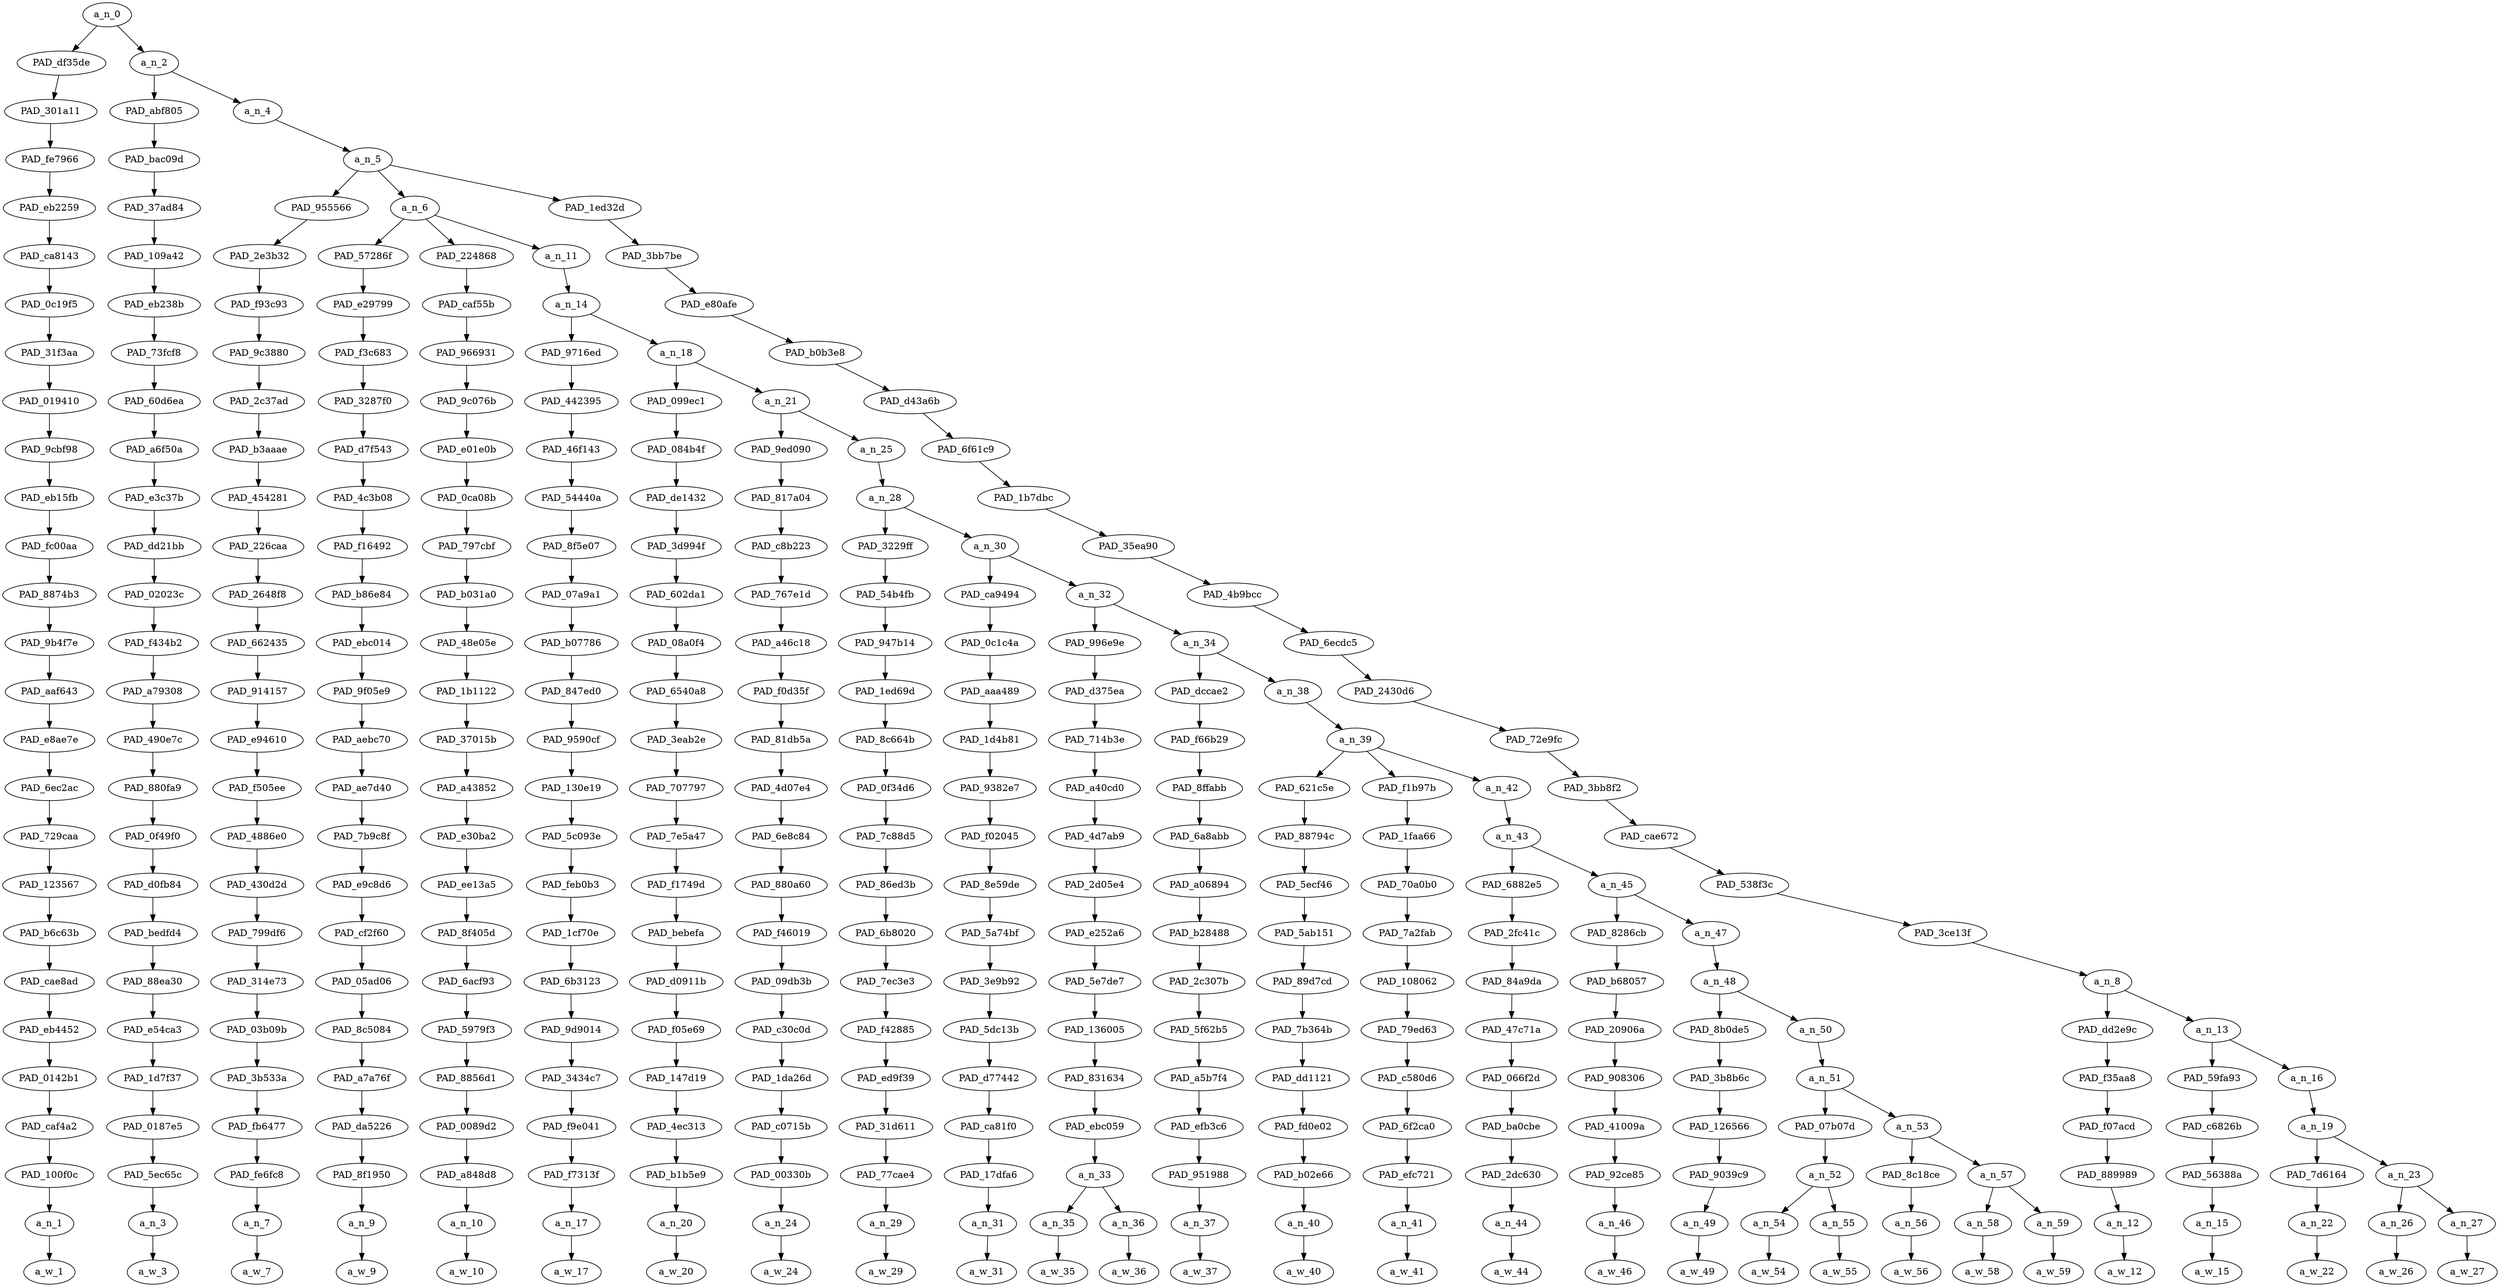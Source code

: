 strict digraph "" {
	a_n_0	[div_dir=-1,
		index=0,
		level=26,
		pos="4.356631808810763,26!",
		text_span="[0, 1, 2, 3, 4, 5, 6, 7, 8, 9, 10, 11, 12, 13, 14, 15, 16, 17, 18, 19, 20, 21, 22, 23, 24, 25, 26, 27]",
		value=1.00000000];
	PAD_df35de	[div_dir=-1,
		index=0,
		level=25,
		pos="0.0,25!",
		text_span="[0]",
		value=0.02818154];
	a_n_0 -> PAD_df35de;
	a_n_2	[div_dir=-1,
		index=1,
		level=25,
		pos="8.713263617621527,25!",
		text_span="[1, 2, 3, 4, 5, 6, 7, 8, 9, 10, 11, 12, 13, 14, 15, 16, 17, 18, 19, 20, 21, 22, 23, 24, 25, 26, 27]",
		value=0.97177335];
	a_n_0 -> a_n_2;
	PAD_301a11	[div_dir=-1,
		index=0,
		level=24,
		pos="0.0,24!",
		text_span="[0]",
		value=0.02818154];
	PAD_df35de -> PAD_301a11;
	PAD_fe7966	[div_dir=-1,
		index=0,
		level=23,
		pos="0.0,23!",
		text_span="[0]",
		value=0.02818154];
	PAD_301a11 -> PAD_fe7966;
	PAD_eb2259	[div_dir=-1,
		index=0,
		level=22,
		pos="0.0,22!",
		text_span="[0]",
		value=0.02818154];
	PAD_fe7966 -> PAD_eb2259;
	PAD_ca8143	[div_dir=-1,
		index=0,
		level=21,
		pos="0.0,21!",
		text_span="[0]",
		value=0.02818154];
	PAD_eb2259 -> PAD_ca8143;
	PAD_0c19f5	[div_dir=-1,
		index=0,
		level=20,
		pos="0.0,20!",
		text_span="[0]",
		value=0.02818154];
	PAD_ca8143 -> PAD_0c19f5;
	PAD_31f3aa	[div_dir=-1,
		index=0,
		level=19,
		pos="0.0,19!",
		text_span="[0]",
		value=0.02818154];
	PAD_0c19f5 -> PAD_31f3aa;
	PAD_019410	[div_dir=-1,
		index=0,
		level=18,
		pos="0.0,18!",
		text_span="[0]",
		value=0.02818154];
	PAD_31f3aa -> PAD_019410;
	PAD_9cbf98	[div_dir=-1,
		index=0,
		level=17,
		pos="0.0,17!",
		text_span="[0]",
		value=0.02818154];
	PAD_019410 -> PAD_9cbf98;
	PAD_eb15fb	[div_dir=-1,
		index=0,
		level=16,
		pos="0.0,16!",
		text_span="[0]",
		value=0.02818154];
	PAD_9cbf98 -> PAD_eb15fb;
	PAD_fc00aa	[div_dir=-1,
		index=0,
		level=15,
		pos="0.0,15!",
		text_span="[0]",
		value=0.02818154];
	PAD_eb15fb -> PAD_fc00aa;
	PAD_8874b3	[div_dir=-1,
		index=0,
		level=14,
		pos="0.0,14!",
		text_span="[0]",
		value=0.02818154];
	PAD_fc00aa -> PAD_8874b3;
	PAD_9b4f7e	[div_dir=-1,
		index=0,
		level=13,
		pos="0.0,13!",
		text_span="[0]",
		value=0.02818154];
	PAD_8874b3 -> PAD_9b4f7e;
	PAD_aaf643	[div_dir=-1,
		index=0,
		level=12,
		pos="0.0,12!",
		text_span="[0]",
		value=0.02818154];
	PAD_9b4f7e -> PAD_aaf643;
	PAD_e8ae7e	[div_dir=-1,
		index=0,
		level=11,
		pos="0.0,11!",
		text_span="[0]",
		value=0.02818154];
	PAD_aaf643 -> PAD_e8ae7e;
	PAD_6ec2ac	[div_dir=-1,
		index=0,
		level=10,
		pos="0.0,10!",
		text_span="[0]",
		value=0.02818154];
	PAD_e8ae7e -> PAD_6ec2ac;
	PAD_729caa	[div_dir=-1,
		index=0,
		level=9,
		pos="0.0,9!",
		text_span="[0]",
		value=0.02818154];
	PAD_6ec2ac -> PAD_729caa;
	PAD_123567	[div_dir=-1,
		index=0,
		level=8,
		pos="0.0,8!",
		text_span="[0]",
		value=0.02818154];
	PAD_729caa -> PAD_123567;
	PAD_b6c63b	[div_dir=-1,
		index=0,
		level=7,
		pos="0.0,7!",
		text_span="[0]",
		value=0.02818154];
	PAD_123567 -> PAD_b6c63b;
	PAD_cae8ad	[div_dir=-1,
		index=0,
		level=6,
		pos="0.0,6!",
		text_span="[0]",
		value=0.02818154];
	PAD_b6c63b -> PAD_cae8ad;
	PAD_eb4452	[div_dir=-1,
		index=0,
		level=5,
		pos="0.0,5!",
		text_span="[0]",
		value=0.02818154];
	PAD_cae8ad -> PAD_eb4452;
	PAD_0142b1	[div_dir=-1,
		index=0,
		level=4,
		pos="0.0,4!",
		text_span="[0]",
		value=0.02818154];
	PAD_eb4452 -> PAD_0142b1;
	PAD_caf4a2	[div_dir=-1,
		index=0,
		level=3,
		pos="0.0,3!",
		text_span="[0]",
		value=0.02818154];
	PAD_0142b1 -> PAD_caf4a2;
	PAD_100f0c	[div_dir=-1,
		index=0,
		level=2,
		pos="0.0,2!",
		text_span="[0]",
		value=0.02818154];
	PAD_caf4a2 -> PAD_100f0c;
	a_n_1	[div_dir=-1,
		index=0,
		level=1,
		pos="0.0,1!",
		text_span="[0]",
		value=0.02818154];
	PAD_100f0c -> a_n_1;
	a_w_1	[div_dir=0,
		index=0,
		level=0,
		pos="0,0!",
		text_span="[0]",
		value="<user>"];
	a_n_1 -> a_w_1;
	PAD_abf805	[div_dir=1,
		index=1,
		level=24,
		pos="1.0,24!",
		text_span="[1]",
		value=0.03852609];
	a_n_2 -> PAD_abf805;
	a_n_4	[div_dir=-1,
		index=2,
		level=24,
		pos="16.426527235243054,24!",
		text_span="[2, 3, 4, 5, 6, 7, 8, 9, 10, 11, 12, 13, 14, 15, 16, 17, 18, 19, 20, 21, 22, 23, 24, 25, 26, 27]",
		value=0.93320256];
	a_n_2 -> a_n_4;
	PAD_bac09d	[div_dir=1,
		index=1,
		level=23,
		pos="1.0,23!",
		text_span="[1]",
		value=0.03852609];
	PAD_abf805 -> PAD_bac09d;
	PAD_37ad84	[div_dir=1,
		index=1,
		level=22,
		pos="1.0,22!",
		text_span="[1]",
		value=0.03852609];
	PAD_bac09d -> PAD_37ad84;
	PAD_109a42	[div_dir=1,
		index=1,
		level=21,
		pos="1.0,21!",
		text_span="[1]",
		value=0.03852609];
	PAD_37ad84 -> PAD_109a42;
	PAD_eb238b	[div_dir=1,
		index=1,
		level=20,
		pos="1.0,20!",
		text_span="[1]",
		value=0.03852609];
	PAD_109a42 -> PAD_eb238b;
	PAD_73fcf8	[div_dir=1,
		index=1,
		level=19,
		pos="1.0,19!",
		text_span="[1]",
		value=0.03852609];
	PAD_eb238b -> PAD_73fcf8;
	PAD_60d6ea	[div_dir=1,
		index=1,
		level=18,
		pos="1.0,18!",
		text_span="[1]",
		value=0.03852609];
	PAD_73fcf8 -> PAD_60d6ea;
	PAD_a6f50a	[div_dir=1,
		index=1,
		level=17,
		pos="1.0,17!",
		text_span="[1]",
		value=0.03852609];
	PAD_60d6ea -> PAD_a6f50a;
	PAD_e3c37b	[div_dir=1,
		index=1,
		level=16,
		pos="1.0,16!",
		text_span="[1]",
		value=0.03852609];
	PAD_a6f50a -> PAD_e3c37b;
	PAD_dd21bb	[div_dir=1,
		index=1,
		level=15,
		pos="1.0,15!",
		text_span="[1]",
		value=0.03852609];
	PAD_e3c37b -> PAD_dd21bb;
	PAD_02023c	[div_dir=1,
		index=1,
		level=14,
		pos="1.0,14!",
		text_span="[1]",
		value=0.03852609];
	PAD_dd21bb -> PAD_02023c;
	PAD_f434b2	[div_dir=1,
		index=1,
		level=13,
		pos="1.0,13!",
		text_span="[1]",
		value=0.03852609];
	PAD_02023c -> PAD_f434b2;
	PAD_a79308	[div_dir=1,
		index=1,
		level=12,
		pos="1.0,12!",
		text_span="[1]",
		value=0.03852609];
	PAD_f434b2 -> PAD_a79308;
	PAD_490e7c	[div_dir=1,
		index=1,
		level=11,
		pos="1.0,11!",
		text_span="[1]",
		value=0.03852609];
	PAD_a79308 -> PAD_490e7c;
	PAD_880fa9	[div_dir=1,
		index=1,
		level=10,
		pos="1.0,10!",
		text_span="[1]",
		value=0.03852609];
	PAD_490e7c -> PAD_880fa9;
	PAD_0f49f0	[div_dir=1,
		index=1,
		level=9,
		pos="1.0,9!",
		text_span="[1]",
		value=0.03852609];
	PAD_880fa9 -> PAD_0f49f0;
	PAD_d0fb84	[div_dir=1,
		index=1,
		level=8,
		pos="1.0,8!",
		text_span="[1]",
		value=0.03852609];
	PAD_0f49f0 -> PAD_d0fb84;
	PAD_bedfd4	[div_dir=1,
		index=1,
		level=7,
		pos="1.0,7!",
		text_span="[1]",
		value=0.03852609];
	PAD_d0fb84 -> PAD_bedfd4;
	PAD_88ea30	[div_dir=1,
		index=1,
		level=6,
		pos="1.0,6!",
		text_span="[1]",
		value=0.03852609];
	PAD_bedfd4 -> PAD_88ea30;
	PAD_e54ca3	[div_dir=1,
		index=1,
		level=5,
		pos="1.0,5!",
		text_span="[1]",
		value=0.03852609];
	PAD_88ea30 -> PAD_e54ca3;
	PAD_1d7f37	[div_dir=1,
		index=1,
		level=4,
		pos="1.0,4!",
		text_span="[1]",
		value=0.03852609];
	PAD_e54ca3 -> PAD_1d7f37;
	PAD_0187e5	[div_dir=1,
		index=1,
		level=3,
		pos="1.0,3!",
		text_span="[1]",
		value=0.03852609];
	PAD_1d7f37 -> PAD_0187e5;
	PAD_5ec65c	[div_dir=1,
		index=1,
		level=2,
		pos="1.0,2!",
		text_span="[1]",
		value=0.03852609];
	PAD_0187e5 -> PAD_5ec65c;
	a_n_3	[div_dir=1,
		index=1,
		level=1,
		pos="1.0,1!",
		text_span="[1]",
		value=0.03852609];
	PAD_5ec65c -> a_n_3;
	a_w_3	[div_dir=0,
		index=1,
		level=0,
		pos="1,0!",
		text_span="[1]",
		value=announced];
	a_n_3 -> a_w_3;
	a_n_5	[div_dir=-1,
		index=2,
		level=23,
		pos="16.426527235243054,23!",
		text_span="[2, 3, 4, 5, 6, 7, 8, 9, 10, 11, 12, 13, 14, 15, 16, 17, 18, 19, 20, 21, 22, 23, 24, 25, 26, 27]",
		value=0.93314608];
	a_n_4 -> a_n_5;
	PAD_955566	[div_dir=-1,
		index=3,
		level=22,
		pos="22.0,22!",
		text_span="[22]",
		value=0.01470918];
	a_n_5 -> PAD_955566;
	a_n_6	[div_dir=-1,
		index=2,
		level=22,
		pos="3.3420817057291665,22!",
		text_span="[2, 3, 4, 5, 6, 7, 8, 9, 10, 11, 12, 13, 14, 15, 16, 17, 18, 19, 20, 21]",
		value=0.83430541];
	a_n_5 -> a_n_6;
	PAD_1ed32d	[div_dir=1,
		index=4,
		level=22,
		pos="23.9375,22!",
		text_span="[23, 24, 25, 26, 27]",
		value=0.08407500];
	a_n_5 -> PAD_1ed32d;
	PAD_2e3b32	[div_dir=-1,
		index=5,
		level=21,
		pos="22.0,21!",
		text_span="[22]",
		value=0.01470918];
	PAD_955566 -> PAD_2e3b32;
	PAD_f93c93	[div_dir=-1,
		index=5,
		level=20,
		pos="22.0,20!",
		text_span="[22]",
		value=0.01470918];
	PAD_2e3b32 -> PAD_f93c93;
	PAD_9c3880	[div_dir=-1,
		index=6,
		level=19,
		pos="22.0,19!",
		text_span="[22]",
		value=0.01470918];
	PAD_f93c93 -> PAD_9c3880;
	PAD_2c37ad	[div_dir=-1,
		index=7,
		level=18,
		pos="22.0,18!",
		text_span="[22]",
		value=0.01470918];
	PAD_9c3880 -> PAD_2c37ad;
	PAD_b3aaae	[div_dir=-1,
		index=8,
		level=17,
		pos="22.0,17!",
		text_span="[22]",
		value=0.01470918];
	PAD_2c37ad -> PAD_b3aaae;
	PAD_454281	[div_dir=-1,
		index=8,
		level=16,
		pos="22.0,16!",
		text_span="[22]",
		value=0.01470918];
	PAD_b3aaae -> PAD_454281;
	PAD_226caa	[div_dir=-1,
		index=9,
		level=15,
		pos="22.0,15!",
		text_span="[22]",
		value=0.01470918];
	PAD_454281 -> PAD_226caa;
	PAD_2648f8	[div_dir=-1,
		index=10,
		level=14,
		pos="22.0,14!",
		text_span="[22]",
		value=0.01470918];
	PAD_226caa -> PAD_2648f8;
	PAD_662435	[div_dir=-1,
		index=11,
		level=13,
		pos="22.0,13!",
		text_span="[22]",
		value=0.01470918];
	PAD_2648f8 -> PAD_662435;
	PAD_914157	[div_dir=-1,
		index=12,
		level=12,
		pos="22.0,12!",
		text_span="[22]",
		value=0.01470918];
	PAD_662435 -> PAD_914157;
	PAD_e94610	[div_dir=-1,
		index=12,
		level=11,
		pos="22.0,11!",
		text_span="[22]",
		value=0.01470918];
	PAD_914157 -> PAD_e94610;
	PAD_f505ee	[div_dir=-1,
		index=14,
		level=10,
		pos="22.0,10!",
		text_span="[22]",
		value=0.01470918];
	PAD_e94610 -> PAD_f505ee;
	PAD_4886e0	[div_dir=-1,
		index=14,
		level=9,
		pos="22.0,9!",
		text_span="[22]",
		value=0.01470918];
	PAD_f505ee -> PAD_4886e0;
	PAD_430d2d	[div_dir=-1,
		index=15,
		level=8,
		pos="22.0,8!",
		text_span="[22]",
		value=0.01470918];
	PAD_4886e0 -> PAD_430d2d;
	PAD_799df6	[div_dir=-1,
		index=16,
		level=7,
		pos="22.0,7!",
		text_span="[22]",
		value=0.01470918];
	PAD_430d2d -> PAD_799df6;
	PAD_314e73	[div_dir=-1,
		index=16,
		level=6,
		pos="22.0,6!",
		text_span="[22]",
		value=0.01470918];
	PAD_799df6 -> PAD_314e73;
	PAD_03b09b	[div_dir=-1,
		index=17,
		level=5,
		pos="22.0,5!",
		text_span="[22]",
		value=0.01470918];
	PAD_314e73 -> PAD_03b09b;
	PAD_3b533a	[div_dir=-1,
		index=17,
		level=4,
		pos="22.0,4!",
		text_span="[22]",
		value=0.01470918];
	PAD_03b09b -> PAD_3b533a;
	PAD_fb6477	[div_dir=-1,
		index=18,
		level=3,
		pos="22.0,3!",
		text_span="[22]",
		value=0.01470918];
	PAD_3b533a -> PAD_fb6477;
	PAD_fe6fc8	[div_dir=-1,
		index=19,
		level=2,
		pos="22.0,2!",
		text_span="[22]",
		value=0.01470918];
	PAD_fb6477 -> PAD_fe6fc8;
	a_n_7	[div_dir=-1,
		index=22,
		level=1,
		pos="22.0,1!",
		text_span="[22]",
		value=0.01470918];
	PAD_fe6fc8 -> a_n_7;
	a_w_7	[div_dir=0,
		index=22,
		level=0,
		pos="22,0!",
		text_span="[22]",
		value=i1];
	a_n_7 -> a_w_7;
	PAD_57286f	[div_dir=-1,
		index=2,
		level=21,
		pos="2.0,21!",
		text_span="[2]",
		value=0.05884804];
	a_n_6 -> PAD_57286f;
	PAD_224868	[div_dir=1,
		index=3,
		level=21,
		pos="3.0,21!",
		text_span="[3]",
		value=0.04237995];
	a_n_6 -> PAD_224868;
	a_n_11	[div_dir=-1,
		index=4,
		level=21,
		pos="5.0262451171875,21!",
		text_span="[4, 5, 6, 7, 8, 9, 10, 11, 12, 13, 14, 15, 16, 17, 18, 19, 20, 21]",
		value=0.73299664];
	a_n_6 -> a_n_11;
	PAD_e29799	[div_dir=-1,
		index=2,
		level=20,
		pos="2.0,20!",
		text_span="[2]",
		value=0.05884804];
	PAD_57286f -> PAD_e29799;
	PAD_f3c683	[div_dir=-1,
		index=2,
		level=19,
		pos="2.0,19!",
		text_span="[2]",
		value=0.05884804];
	PAD_e29799 -> PAD_f3c683;
	PAD_3287f0	[div_dir=-1,
		index=2,
		level=18,
		pos="2.0,18!",
		text_span="[2]",
		value=0.05884804];
	PAD_f3c683 -> PAD_3287f0;
	PAD_d7f543	[div_dir=-1,
		index=2,
		level=17,
		pos="2.0,17!",
		text_span="[2]",
		value=0.05884804];
	PAD_3287f0 -> PAD_d7f543;
	PAD_4c3b08	[div_dir=-1,
		index=2,
		level=16,
		pos="2.0,16!",
		text_span="[2]",
		value=0.05884804];
	PAD_d7f543 -> PAD_4c3b08;
	PAD_f16492	[div_dir=-1,
		index=2,
		level=15,
		pos="2.0,15!",
		text_span="[2]",
		value=0.05884804];
	PAD_4c3b08 -> PAD_f16492;
	PAD_b86e84	[div_dir=-1,
		index=2,
		level=14,
		pos="2.0,14!",
		text_span="[2]",
		value=0.05884804];
	PAD_f16492 -> PAD_b86e84;
	PAD_ebc014	[div_dir=-1,
		index=2,
		level=13,
		pos="2.0,13!",
		text_span="[2]",
		value=0.05884804];
	PAD_b86e84 -> PAD_ebc014;
	PAD_9f05e9	[div_dir=-1,
		index=2,
		level=12,
		pos="2.0,12!",
		text_span="[2]",
		value=0.05884804];
	PAD_ebc014 -> PAD_9f05e9;
	PAD_aebc70	[div_dir=-1,
		index=2,
		level=11,
		pos="2.0,11!",
		text_span="[2]",
		value=0.05884804];
	PAD_9f05e9 -> PAD_aebc70;
	PAD_ae7d40	[div_dir=-1,
		index=2,
		level=10,
		pos="2.0,10!",
		text_span="[2]",
		value=0.05884804];
	PAD_aebc70 -> PAD_ae7d40;
	PAD_7b9c8f	[div_dir=-1,
		index=2,
		level=9,
		pos="2.0,9!",
		text_span="[2]",
		value=0.05884804];
	PAD_ae7d40 -> PAD_7b9c8f;
	PAD_e9c8d6	[div_dir=-1,
		index=2,
		level=8,
		pos="2.0,8!",
		text_span="[2]",
		value=0.05884804];
	PAD_7b9c8f -> PAD_e9c8d6;
	PAD_cf2f60	[div_dir=-1,
		index=2,
		level=7,
		pos="2.0,7!",
		text_span="[2]",
		value=0.05884804];
	PAD_e9c8d6 -> PAD_cf2f60;
	PAD_05ad06	[div_dir=-1,
		index=2,
		level=6,
		pos="2.0,6!",
		text_span="[2]",
		value=0.05884804];
	PAD_cf2f60 -> PAD_05ad06;
	PAD_8c5084	[div_dir=-1,
		index=2,
		level=5,
		pos="2.0,5!",
		text_span="[2]",
		value=0.05884804];
	PAD_05ad06 -> PAD_8c5084;
	PAD_a7a76f	[div_dir=-1,
		index=2,
		level=4,
		pos="2.0,4!",
		text_span="[2]",
		value=0.05884804];
	PAD_8c5084 -> PAD_a7a76f;
	PAD_da5226	[div_dir=-1,
		index=2,
		level=3,
		pos="2.0,3!",
		text_span="[2]",
		value=0.05884804];
	PAD_a7a76f -> PAD_da5226;
	PAD_8f1950	[div_dir=-1,
		index=2,
		level=2,
		pos="2.0,2!",
		text_span="[2]",
		value=0.05884804];
	PAD_da5226 -> PAD_8f1950;
	a_n_9	[div_dir=-1,
		index=2,
		level=1,
		pos="2.0,1!",
		text_span="[2]",
		value=0.05884804];
	PAD_8f1950 -> a_n_9;
	a_w_9	[div_dir=0,
		index=2,
		level=0,
		pos="2,0!",
		text_span="[2]",
		value=clerks];
	a_n_9 -> a_w_9;
	PAD_caf55b	[div_dir=1,
		index=3,
		level=20,
		pos="3.0,20!",
		text_span="[3]",
		value=0.04237995];
	PAD_224868 -> PAD_caf55b;
	PAD_966931	[div_dir=1,
		index=3,
		level=19,
		pos="3.0,19!",
		text_span="[3]",
		value=0.04237995];
	PAD_caf55b -> PAD_966931;
	PAD_9c076b	[div_dir=1,
		index=3,
		level=18,
		pos="3.0,18!",
		text_span="[3]",
		value=0.04237995];
	PAD_966931 -> PAD_9c076b;
	PAD_e01e0b	[div_dir=1,
		index=3,
		level=17,
		pos="3.0,17!",
		text_span="[3]",
		value=0.04237995];
	PAD_9c076b -> PAD_e01e0b;
	PAD_0ca08b	[div_dir=1,
		index=3,
		level=16,
		pos="3.0,16!",
		text_span="[3]",
		value=0.04237995];
	PAD_e01e0b -> PAD_0ca08b;
	PAD_797cbf	[div_dir=1,
		index=3,
		level=15,
		pos="3.0,15!",
		text_span="[3]",
		value=0.04237995];
	PAD_0ca08b -> PAD_797cbf;
	PAD_b031a0	[div_dir=1,
		index=3,
		level=14,
		pos="3.0,14!",
		text_span="[3]",
		value=0.04237995];
	PAD_797cbf -> PAD_b031a0;
	PAD_48e05e	[div_dir=1,
		index=3,
		level=13,
		pos="3.0,13!",
		text_span="[3]",
		value=0.04237995];
	PAD_b031a0 -> PAD_48e05e;
	PAD_1b1122	[div_dir=1,
		index=3,
		level=12,
		pos="3.0,12!",
		text_span="[3]",
		value=0.04237995];
	PAD_48e05e -> PAD_1b1122;
	PAD_37015b	[div_dir=1,
		index=3,
		level=11,
		pos="3.0,11!",
		text_span="[3]",
		value=0.04237995];
	PAD_1b1122 -> PAD_37015b;
	PAD_a43852	[div_dir=1,
		index=3,
		level=10,
		pos="3.0,10!",
		text_span="[3]",
		value=0.04237995];
	PAD_37015b -> PAD_a43852;
	PAD_e30ba2	[div_dir=1,
		index=3,
		level=9,
		pos="3.0,9!",
		text_span="[3]",
		value=0.04237995];
	PAD_a43852 -> PAD_e30ba2;
	PAD_ee13a5	[div_dir=1,
		index=3,
		level=8,
		pos="3.0,8!",
		text_span="[3]",
		value=0.04237995];
	PAD_e30ba2 -> PAD_ee13a5;
	PAD_8f405d	[div_dir=1,
		index=3,
		level=7,
		pos="3.0,7!",
		text_span="[3]",
		value=0.04237995];
	PAD_ee13a5 -> PAD_8f405d;
	PAD_6acf93	[div_dir=1,
		index=3,
		level=6,
		pos="3.0,6!",
		text_span="[3]",
		value=0.04237995];
	PAD_8f405d -> PAD_6acf93;
	PAD_5979f3	[div_dir=1,
		index=3,
		level=5,
		pos="3.0,5!",
		text_span="[3]",
		value=0.04237995];
	PAD_6acf93 -> PAD_5979f3;
	PAD_8856d1	[div_dir=1,
		index=3,
		level=4,
		pos="3.0,4!",
		text_span="[3]",
		value=0.04237995];
	PAD_5979f3 -> PAD_8856d1;
	PAD_0089d2	[div_dir=1,
		index=3,
		level=3,
		pos="3.0,3!",
		text_span="[3]",
		value=0.04237995];
	PAD_8856d1 -> PAD_0089d2;
	PAD_a848d8	[div_dir=1,
		index=3,
		level=2,
		pos="3.0,2!",
		text_span="[3]",
		value=0.04237995];
	PAD_0089d2 -> PAD_a848d8;
	a_n_10	[div_dir=1,
		index=3,
		level=1,
		pos="3.0,1!",
		text_span="[3]",
		value=0.04237995];
	PAD_a848d8 -> a_n_10;
	a_w_10	[div_dir=0,
		index=3,
		level=0,
		pos="3,0!",
		text_span="[3]",
		value="<number>"];
	a_n_10 -> a_w_10;
	a_n_14	[div_dir=-1,
		index=4,
		level=20,
		pos="5.0262451171875,20!",
		text_span="[4, 5, 6, 7, 8, 9, 10, 11, 12, 13, 14, 15, 16, 17, 18, 19, 20, 21]",
		value=0.73294987];
	a_n_11 -> a_n_14;
	PAD_9716ed	[div_dir=-1,
		index=4,
		level=19,
		pos="4.0,19!",
		text_span="[4]",
		value=0.01431592];
	a_n_14 -> PAD_9716ed;
	a_n_18	[div_dir=-1,
		index=5,
		level=19,
		pos="6.052490234375,19!",
		text_span="[5, 6, 7, 8, 9, 10, 11, 12, 13, 14, 15, 16, 17, 18, 19, 20, 21]",
		value=0.71858719];
	a_n_14 -> a_n_18;
	PAD_442395	[div_dir=-1,
		index=4,
		level=18,
		pos="4.0,18!",
		text_span="[4]",
		value=0.01431592];
	PAD_9716ed -> PAD_442395;
	PAD_46f143	[div_dir=-1,
		index=4,
		level=17,
		pos="4.0,17!",
		text_span="[4]",
		value=0.01431592];
	PAD_442395 -> PAD_46f143;
	PAD_54440a	[div_dir=-1,
		index=4,
		level=16,
		pos="4.0,16!",
		text_span="[4]",
		value=0.01431592];
	PAD_46f143 -> PAD_54440a;
	PAD_8f5e07	[div_dir=-1,
		index=4,
		level=15,
		pos="4.0,15!",
		text_span="[4]",
		value=0.01431592];
	PAD_54440a -> PAD_8f5e07;
	PAD_07a9a1	[div_dir=-1,
		index=4,
		level=14,
		pos="4.0,14!",
		text_span="[4]",
		value=0.01431592];
	PAD_8f5e07 -> PAD_07a9a1;
	PAD_b07786	[div_dir=-1,
		index=4,
		level=13,
		pos="4.0,13!",
		text_span="[4]",
		value=0.01431592];
	PAD_07a9a1 -> PAD_b07786;
	PAD_847ed0	[div_dir=-1,
		index=4,
		level=12,
		pos="4.0,12!",
		text_span="[4]",
		value=0.01431592];
	PAD_b07786 -> PAD_847ed0;
	PAD_9590cf	[div_dir=-1,
		index=4,
		level=11,
		pos="4.0,11!",
		text_span="[4]",
		value=0.01431592];
	PAD_847ed0 -> PAD_9590cf;
	PAD_130e19	[div_dir=-1,
		index=4,
		level=10,
		pos="4.0,10!",
		text_span="[4]",
		value=0.01431592];
	PAD_9590cf -> PAD_130e19;
	PAD_5c093e	[div_dir=-1,
		index=4,
		level=9,
		pos="4.0,9!",
		text_span="[4]",
		value=0.01431592];
	PAD_130e19 -> PAD_5c093e;
	PAD_feb0b3	[div_dir=-1,
		index=4,
		level=8,
		pos="4.0,8!",
		text_span="[4]",
		value=0.01431592];
	PAD_5c093e -> PAD_feb0b3;
	PAD_1cf70e	[div_dir=-1,
		index=4,
		level=7,
		pos="4.0,7!",
		text_span="[4]",
		value=0.01431592];
	PAD_feb0b3 -> PAD_1cf70e;
	PAD_6b3123	[div_dir=-1,
		index=4,
		level=6,
		pos="4.0,6!",
		text_span="[4]",
		value=0.01431592];
	PAD_1cf70e -> PAD_6b3123;
	PAD_9d9014	[div_dir=-1,
		index=4,
		level=5,
		pos="4.0,5!",
		text_span="[4]",
		value=0.01431592];
	PAD_6b3123 -> PAD_9d9014;
	PAD_3434c7	[div_dir=-1,
		index=4,
		level=4,
		pos="4.0,4!",
		text_span="[4]",
		value=0.01431592];
	PAD_9d9014 -> PAD_3434c7;
	PAD_f9e041	[div_dir=-1,
		index=4,
		level=3,
		pos="4.0,3!",
		text_span="[4]",
		value=0.01431592];
	PAD_3434c7 -> PAD_f9e041;
	PAD_f7313f	[div_dir=-1,
		index=4,
		level=2,
		pos="4.0,2!",
		text_span="[4]",
		value=0.01431592];
	PAD_f9e041 -> PAD_f7313f;
	a_n_17	[div_dir=-1,
		index=4,
		level=1,
		pos="4.0,1!",
		text_span="[4]",
		value=0.01431592];
	PAD_f7313f -> a_n_17;
	a_w_17	[div_dir=0,
		index=4,
		level=0,
		pos="4,0!",
		text_span="[4]",
		value=i];
	a_n_17 -> a_w_17;
	PAD_099ec1	[div_dir=-1,
		index=5,
		level=18,
		pos="5.0,18!",
		text_span="[5]",
		value=0.01470703];
	a_n_18 -> PAD_099ec1;
	a_n_21	[div_dir=-1,
		index=6,
		level=18,
		pos="7.10498046875,18!",
		text_span="[6, 7, 8, 9, 10, 11, 12, 13, 14, 15, 16, 17, 18, 19, 20, 21]",
		value=0.70384962];
	a_n_18 -> a_n_21;
	PAD_084b4f	[div_dir=-1,
		index=5,
		level=17,
		pos="5.0,17!",
		text_span="[5]",
		value=0.01470703];
	PAD_099ec1 -> PAD_084b4f;
	PAD_de1432	[div_dir=-1,
		index=5,
		level=16,
		pos="5.0,16!",
		text_span="[5]",
		value=0.01470703];
	PAD_084b4f -> PAD_de1432;
	PAD_3d994f	[div_dir=-1,
		index=5,
		level=15,
		pos="5.0,15!",
		text_span="[5]",
		value=0.01470703];
	PAD_de1432 -> PAD_3d994f;
	PAD_602da1	[div_dir=-1,
		index=5,
		level=14,
		pos="5.0,14!",
		text_span="[5]",
		value=0.01470703];
	PAD_3d994f -> PAD_602da1;
	PAD_08a0f4	[div_dir=-1,
		index=5,
		level=13,
		pos="5.0,13!",
		text_span="[5]",
		value=0.01470703];
	PAD_602da1 -> PAD_08a0f4;
	PAD_6540a8	[div_dir=-1,
		index=5,
		level=12,
		pos="5.0,12!",
		text_span="[5]",
		value=0.01470703];
	PAD_08a0f4 -> PAD_6540a8;
	PAD_3eab2e	[div_dir=-1,
		index=5,
		level=11,
		pos="5.0,11!",
		text_span="[5]",
		value=0.01470703];
	PAD_6540a8 -> PAD_3eab2e;
	PAD_707797	[div_dir=-1,
		index=5,
		level=10,
		pos="5.0,10!",
		text_span="[5]",
		value=0.01470703];
	PAD_3eab2e -> PAD_707797;
	PAD_7e5a47	[div_dir=-1,
		index=5,
		level=9,
		pos="5.0,9!",
		text_span="[5]",
		value=0.01470703];
	PAD_707797 -> PAD_7e5a47;
	PAD_f1749d	[div_dir=-1,
		index=5,
		level=8,
		pos="5.0,8!",
		text_span="[5]",
		value=0.01470703];
	PAD_7e5a47 -> PAD_f1749d;
	PAD_bebefa	[div_dir=-1,
		index=5,
		level=7,
		pos="5.0,7!",
		text_span="[5]",
		value=0.01470703];
	PAD_f1749d -> PAD_bebefa;
	PAD_d0911b	[div_dir=-1,
		index=5,
		level=6,
		pos="5.0,6!",
		text_span="[5]",
		value=0.01470703];
	PAD_bebefa -> PAD_d0911b;
	PAD_f05e69	[div_dir=-1,
		index=5,
		level=5,
		pos="5.0,5!",
		text_span="[5]",
		value=0.01470703];
	PAD_d0911b -> PAD_f05e69;
	PAD_147d19	[div_dir=-1,
		index=5,
		level=4,
		pos="5.0,4!",
		text_span="[5]",
		value=0.01470703];
	PAD_f05e69 -> PAD_147d19;
	PAD_4ec313	[div_dir=-1,
		index=5,
		level=3,
		pos="5.0,3!",
		text_span="[5]",
		value=0.01470703];
	PAD_147d19 -> PAD_4ec313;
	PAD_b1b5e9	[div_dir=-1,
		index=5,
		level=2,
		pos="5.0,2!",
		text_span="[5]",
		value=0.01470703];
	PAD_4ec313 -> PAD_b1b5e9;
	a_n_20	[div_dir=-1,
		index=5,
		level=1,
		pos="5.0,1!",
		text_span="[5]",
		value=0.01470703];
	PAD_b1b5e9 -> a_n_20;
	a_w_20	[div_dir=0,
		index=5,
		level=0,
		pos="5,0!",
		text_span="[5]",
		value=am];
	a_n_20 -> a_w_20;
	PAD_9ed090	[div_dir=1,
		index=6,
		level=17,
		pos="6.0,17!",
		text_span="[6]",
		value=0.02326934];
	a_n_21 -> PAD_9ed090;
	a_n_25	[div_dir=-1,
		index=7,
		level=17,
		pos="8.2099609375,17!",
		text_span="[7, 8, 9, 10, 11, 12, 13, 14, 15, 16, 17, 18, 19, 20, 21]",
		value=0.68055056];
	a_n_21 -> a_n_25;
	PAD_817a04	[div_dir=1,
		index=6,
		level=16,
		pos="6.0,16!",
		text_span="[6]",
		value=0.02326934];
	PAD_9ed090 -> PAD_817a04;
	PAD_c8b223	[div_dir=1,
		index=6,
		level=15,
		pos="6.0,15!",
		text_span="[6]",
		value=0.02326934];
	PAD_817a04 -> PAD_c8b223;
	PAD_767e1d	[div_dir=1,
		index=6,
		level=14,
		pos="6.0,14!",
		text_span="[6]",
		value=0.02326934];
	PAD_c8b223 -> PAD_767e1d;
	PAD_a46c18	[div_dir=1,
		index=6,
		level=13,
		pos="6.0,13!",
		text_span="[6]",
		value=0.02326934];
	PAD_767e1d -> PAD_a46c18;
	PAD_f0d35f	[div_dir=1,
		index=6,
		level=12,
		pos="6.0,12!",
		text_span="[6]",
		value=0.02326934];
	PAD_a46c18 -> PAD_f0d35f;
	PAD_81db5a	[div_dir=1,
		index=6,
		level=11,
		pos="6.0,11!",
		text_span="[6]",
		value=0.02326934];
	PAD_f0d35f -> PAD_81db5a;
	PAD_4d07e4	[div_dir=1,
		index=6,
		level=10,
		pos="6.0,10!",
		text_span="[6]",
		value=0.02326934];
	PAD_81db5a -> PAD_4d07e4;
	PAD_6e8c84	[div_dir=1,
		index=6,
		level=9,
		pos="6.0,9!",
		text_span="[6]",
		value=0.02326934];
	PAD_4d07e4 -> PAD_6e8c84;
	PAD_880a60	[div_dir=1,
		index=6,
		level=8,
		pos="6.0,8!",
		text_span="[6]",
		value=0.02326934];
	PAD_6e8c84 -> PAD_880a60;
	PAD_f46019	[div_dir=1,
		index=6,
		level=7,
		pos="6.0,7!",
		text_span="[6]",
		value=0.02326934];
	PAD_880a60 -> PAD_f46019;
	PAD_09db3b	[div_dir=1,
		index=6,
		level=6,
		pos="6.0,6!",
		text_span="[6]",
		value=0.02326934];
	PAD_f46019 -> PAD_09db3b;
	PAD_c30c0d	[div_dir=1,
		index=6,
		level=5,
		pos="6.0,5!",
		text_span="[6]",
		value=0.02326934];
	PAD_09db3b -> PAD_c30c0d;
	PAD_1da26d	[div_dir=1,
		index=6,
		level=4,
		pos="6.0,4!",
		text_span="[6]",
		value=0.02326934];
	PAD_c30c0d -> PAD_1da26d;
	PAD_c0715b	[div_dir=1,
		index=6,
		level=3,
		pos="6.0,3!",
		text_span="[6]",
		value=0.02326934];
	PAD_1da26d -> PAD_c0715b;
	PAD_00330b	[div_dir=1,
		index=6,
		level=2,
		pos="6.0,2!",
		text_span="[6]",
		value=0.02326934];
	PAD_c0715b -> PAD_00330b;
	a_n_24	[div_dir=1,
		index=6,
		level=1,
		pos="6.0,1!",
		text_span="[6]",
		value=0.02326934];
	PAD_00330b -> a_n_24;
	a_w_24	[div_dir=0,
		index=6,
		level=0,
		pos="6,0!",
		text_span="[6]",
		value=excited];
	a_n_24 -> a_w_24;
	a_n_28	[div_dir=-1,
		index=7,
		level=16,
		pos="8.2099609375,16!",
		text_span="[7, 8, 9, 10, 11, 12, 13, 14, 15, 16, 17, 18, 19, 20, 21]",
		value=0.68049157];
	a_n_25 -> a_n_28;
	PAD_3229ff	[div_dir=-1,
		index=7,
		level=15,
		pos="7.0,15!",
		text_span="[7]",
		value=0.01477281];
	a_n_28 -> PAD_3229ff;
	a_n_30	[div_dir=-1,
		index=8,
		level=15,
		pos="9.419921875,15!",
		text_span="[8, 9, 10, 11, 12, 13, 14, 15, 16, 17, 18, 19, 20, 21]",
		value=0.66565978];
	a_n_28 -> a_n_30;
	PAD_54b4fb	[div_dir=-1,
		index=7,
		level=14,
		pos="7.0,14!",
		text_span="[7]",
		value=0.01477281];
	PAD_3229ff -> PAD_54b4fb;
	PAD_947b14	[div_dir=-1,
		index=7,
		level=13,
		pos="7.0,13!",
		text_span="[7]",
		value=0.01477281];
	PAD_54b4fb -> PAD_947b14;
	PAD_1ed69d	[div_dir=-1,
		index=7,
		level=12,
		pos="7.0,12!",
		text_span="[7]",
		value=0.01477281];
	PAD_947b14 -> PAD_1ed69d;
	PAD_8c664b	[div_dir=-1,
		index=7,
		level=11,
		pos="7.0,11!",
		text_span="[7]",
		value=0.01477281];
	PAD_1ed69d -> PAD_8c664b;
	PAD_0f34d6	[div_dir=-1,
		index=7,
		level=10,
		pos="7.0,10!",
		text_span="[7]",
		value=0.01477281];
	PAD_8c664b -> PAD_0f34d6;
	PAD_7c88d5	[div_dir=-1,
		index=7,
		level=9,
		pos="7.0,9!",
		text_span="[7]",
		value=0.01477281];
	PAD_0f34d6 -> PAD_7c88d5;
	PAD_86ed3b	[div_dir=-1,
		index=7,
		level=8,
		pos="7.0,8!",
		text_span="[7]",
		value=0.01477281];
	PAD_7c88d5 -> PAD_86ed3b;
	PAD_6b8020	[div_dir=-1,
		index=7,
		level=7,
		pos="7.0,7!",
		text_span="[7]",
		value=0.01477281];
	PAD_86ed3b -> PAD_6b8020;
	PAD_7ec3e3	[div_dir=-1,
		index=7,
		level=6,
		pos="7.0,6!",
		text_span="[7]",
		value=0.01477281];
	PAD_6b8020 -> PAD_7ec3e3;
	PAD_f42885	[div_dir=-1,
		index=7,
		level=5,
		pos="7.0,5!",
		text_span="[7]",
		value=0.01477281];
	PAD_7ec3e3 -> PAD_f42885;
	PAD_ed9f39	[div_dir=-1,
		index=7,
		level=4,
		pos="7.0,4!",
		text_span="[7]",
		value=0.01477281];
	PAD_f42885 -> PAD_ed9f39;
	PAD_31d611	[div_dir=-1,
		index=7,
		level=3,
		pos="7.0,3!",
		text_span="[7]",
		value=0.01477281];
	PAD_ed9f39 -> PAD_31d611;
	PAD_77cae4	[div_dir=-1,
		index=7,
		level=2,
		pos="7.0,2!",
		text_span="[7]",
		value=0.01477281];
	PAD_31d611 -> PAD_77cae4;
	a_n_29	[div_dir=-1,
		index=7,
		level=1,
		pos="7.0,1!",
		text_span="[7]",
		value=0.01477281];
	PAD_77cae4 -> a_n_29;
	a_w_29	[div_dir=0,
		index=7,
		level=0,
		pos="7,0!",
		text_span="[7]",
		value=you];
	a_n_29 -> a_w_29;
	PAD_ca9494	[div_dir=1,
		index=8,
		level=14,
		pos="8.0,14!",
		text_span="[8]",
		value=0.01664728];
	a_n_30 -> PAD_ca9494;
	a_n_32	[div_dir=-1,
		index=9,
		level=14,
		pos="10.83984375,14!",
		text_span="[9, 10, 11, 12, 13, 14, 15, 16, 17, 18, 19, 20, 21]",
		value=0.64895480];
	a_n_30 -> a_n_32;
	PAD_0c1c4a	[div_dir=1,
		index=8,
		level=13,
		pos="8.0,13!",
		text_span="[8]",
		value=0.01664728];
	PAD_ca9494 -> PAD_0c1c4a;
	PAD_aaa489	[div_dir=1,
		index=8,
		level=12,
		pos="8.0,12!",
		text_span="[8]",
		value=0.01664728];
	PAD_0c1c4a -> PAD_aaa489;
	PAD_1d4b81	[div_dir=1,
		index=8,
		level=11,
		pos="8.0,11!",
		text_span="[8]",
		value=0.01664728];
	PAD_aaa489 -> PAD_1d4b81;
	PAD_9382e7	[div_dir=1,
		index=8,
		level=10,
		pos="8.0,10!",
		text_span="[8]",
		value=0.01664728];
	PAD_1d4b81 -> PAD_9382e7;
	PAD_f02045	[div_dir=1,
		index=8,
		level=9,
		pos="8.0,9!",
		text_span="[8]",
		value=0.01664728];
	PAD_9382e7 -> PAD_f02045;
	PAD_8e59de	[div_dir=1,
		index=8,
		level=8,
		pos="8.0,8!",
		text_span="[8]",
		value=0.01664728];
	PAD_f02045 -> PAD_8e59de;
	PAD_5a74bf	[div_dir=1,
		index=8,
		level=7,
		pos="8.0,7!",
		text_span="[8]",
		value=0.01664728];
	PAD_8e59de -> PAD_5a74bf;
	PAD_3e9b92	[div_dir=1,
		index=8,
		level=6,
		pos="8.0,6!",
		text_span="[8]",
		value=0.01664728];
	PAD_5a74bf -> PAD_3e9b92;
	PAD_5dc13b	[div_dir=1,
		index=8,
		level=5,
		pos="8.0,5!",
		text_span="[8]",
		value=0.01664728];
	PAD_3e9b92 -> PAD_5dc13b;
	PAD_d77442	[div_dir=1,
		index=8,
		level=4,
		pos="8.0,4!",
		text_span="[8]",
		value=0.01664728];
	PAD_5dc13b -> PAD_d77442;
	PAD_ca81f0	[div_dir=1,
		index=8,
		level=3,
		pos="8.0,3!",
		text_span="[8]",
		value=0.01664728];
	PAD_d77442 -> PAD_ca81f0;
	PAD_17dfa6	[div_dir=1,
		index=8,
		level=2,
		pos="8.0,2!",
		text_span="[8]",
		value=0.01664728];
	PAD_ca81f0 -> PAD_17dfa6;
	a_n_31	[div_dir=1,
		index=8,
		level=1,
		pos="8.0,1!",
		text_span="[8]",
		value=0.01664728];
	PAD_17dfa6 -> a_n_31;
	a_w_31	[div_dir=0,
		index=8,
		level=0,
		pos="8,0!",
		text_span="[8]",
		value=need];
	a_n_31 -> a_w_31;
	PAD_996e9e	[div_dir=1,
		index=9,
		level=13,
		pos="9.5,13!",
		text_span="[9, 10]",
		value=0.04213359];
	a_n_32 -> PAD_996e9e;
	a_n_34	[div_dir=-1,
		index=10,
		level=13,
		pos="12.1796875,13!",
		text_span="[11, 12, 13, 14, 15, 16, 17, 18, 19, 20, 21]",
		value=0.60675562];
	a_n_32 -> a_n_34;
	PAD_d375ea	[div_dir=1,
		index=9,
		level=12,
		pos="9.5,12!",
		text_span="[9, 10]",
		value=0.04213359];
	PAD_996e9e -> PAD_d375ea;
	PAD_714b3e	[div_dir=1,
		index=9,
		level=11,
		pos="9.5,11!",
		text_span="[9, 10]",
		value=0.04213359];
	PAD_d375ea -> PAD_714b3e;
	PAD_a40cd0	[div_dir=1,
		index=9,
		level=10,
		pos="9.5,10!",
		text_span="[9, 10]",
		value=0.04213359];
	PAD_714b3e -> PAD_a40cd0;
	PAD_4d7ab9	[div_dir=1,
		index=9,
		level=9,
		pos="9.5,9!",
		text_span="[9, 10]",
		value=0.04213359];
	PAD_a40cd0 -> PAD_4d7ab9;
	PAD_2d05e4	[div_dir=1,
		index=9,
		level=8,
		pos="9.5,8!",
		text_span="[9, 10]",
		value=0.04213359];
	PAD_4d7ab9 -> PAD_2d05e4;
	PAD_e252a6	[div_dir=1,
		index=9,
		level=7,
		pos="9.5,7!",
		text_span="[9, 10]",
		value=0.04213359];
	PAD_2d05e4 -> PAD_e252a6;
	PAD_5e7de7	[div_dir=1,
		index=9,
		level=6,
		pos="9.5,6!",
		text_span="[9, 10]",
		value=0.04213359];
	PAD_e252a6 -> PAD_5e7de7;
	PAD_136005	[div_dir=1,
		index=9,
		level=5,
		pos="9.5,5!",
		text_span="[9, 10]",
		value=0.04213359];
	PAD_5e7de7 -> PAD_136005;
	PAD_831634	[div_dir=1,
		index=9,
		level=4,
		pos="9.5,4!",
		text_span="[9, 10]",
		value=0.04213359];
	PAD_136005 -> PAD_831634;
	PAD_ebc059	[div_dir=1,
		index=9,
		level=3,
		pos="9.5,3!",
		text_span="[9, 10]",
		value=0.04213359];
	PAD_831634 -> PAD_ebc059;
	a_n_33	[div_dir=1,
		index=9,
		level=2,
		pos="9.5,2!",
		text_span="[9, 10]",
		value=0.04213359];
	PAD_ebc059 -> a_n_33;
	a_n_35	[div_dir=-1,
		index=9,
		level=1,
		pos="9.0,1!",
		text_span="[9]",
		value=0.01487981];
	a_n_33 -> a_n_35;
	a_n_36	[div_dir=1,
		index=10,
		level=1,
		pos="10.0,1!",
		text_span="[10]",
		value=0.02721115];
	a_n_33 -> a_n_36;
	a_w_35	[div_dir=0,
		index=9,
		level=0,
		pos="9,0!",
		text_span="[9]",
		value=an];
	a_n_35 -> a_w_35;
	a_w_36	[div_dir=0,
		index=10,
		level=0,
		pos="10,0!",
		text_span="[10]",
		value=extra];
	a_n_36 -> a_w_36;
	PAD_dccae2	[div_dir=1,
		index=10,
		level=12,
		pos="11.0,12!",
		text_span="[11]",
		value=0.02150261];
	a_n_34 -> PAD_dccae2;
	a_n_38	[div_dir=-1,
		index=11,
		level=12,
		pos="13.359375,12!",
		text_span="[12, 13, 14, 15, 16, 17, 18, 19, 20, 21]",
		value=0.58516235];
	a_n_34 -> a_n_38;
	PAD_f66b29	[div_dir=1,
		index=10,
		level=11,
		pos="11.0,11!",
		text_span="[11]",
		value=0.02150261];
	PAD_dccae2 -> PAD_f66b29;
	PAD_8ffabb	[div_dir=1,
		index=10,
		level=10,
		pos="11.0,10!",
		text_span="[11]",
		value=0.02150261];
	PAD_f66b29 -> PAD_8ffabb;
	PAD_6a8abb	[div_dir=1,
		index=10,
		level=9,
		pos="11.0,9!",
		text_span="[11]",
		value=0.02150261];
	PAD_8ffabb -> PAD_6a8abb;
	PAD_a06894	[div_dir=1,
		index=10,
		level=8,
		pos="11.0,8!",
		text_span="[11]",
		value=0.02150261];
	PAD_6a8abb -> PAD_a06894;
	PAD_b28488	[div_dir=1,
		index=10,
		level=7,
		pos="11.0,7!",
		text_span="[11]",
		value=0.02150261];
	PAD_a06894 -> PAD_b28488;
	PAD_2c307b	[div_dir=1,
		index=10,
		level=6,
		pos="11.0,6!",
		text_span="[11]",
		value=0.02150261];
	PAD_b28488 -> PAD_2c307b;
	PAD_5f62b5	[div_dir=1,
		index=10,
		level=5,
		pos="11.0,5!",
		text_span="[11]",
		value=0.02150261];
	PAD_2c307b -> PAD_5f62b5;
	PAD_a5b7f4	[div_dir=1,
		index=10,
		level=4,
		pos="11.0,4!",
		text_span="[11]",
		value=0.02150261];
	PAD_5f62b5 -> PAD_a5b7f4;
	PAD_efb3c6	[div_dir=1,
		index=10,
		level=3,
		pos="11.0,3!",
		text_span="[11]",
		value=0.02150261];
	PAD_a5b7f4 -> PAD_efb3c6;
	PAD_951988	[div_dir=1,
		index=10,
		level=2,
		pos="11.0,2!",
		text_span="[11]",
		value=0.02150261];
	PAD_efb3c6 -> PAD_951988;
	a_n_37	[div_dir=1,
		index=11,
		level=1,
		pos="11.0,1!",
		text_span="[11]",
		value=0.02150261];
	PAD_951988 -> a_n_37;
	a_w_37	[div_dir=0,
		index=11,
		level=0,
		pos="11,0!",
		text_span="[11]",
		value=on];
	a_n_37 -> a_w_37;
	a_n_39	[div_dir=-1,
		index=11,
		level=11,
		pos="13.359375,11!",
		text_span="[12, 13, 14, 15, 16, 17, 18, 19, 20, 21]",
		value=0.58503366];
	a_n_38 -> a_n_39;
	PAD_621c5e	[div_dir=1,
		index=11,
		level=10,
		pos="12.0,10!",
		text_span="[12]",
		value=0.03069900];
	a_n_39 -> PAD_621c5e;
	PAD_f1b97b	[div_dir=1,
		index=12,
		level=10,
		pos="13.0,10!",
		text_span="[13]",
		value=0.02550587];
	a_n_39 -> PAD_f1b97b;
	a_n_42	[div_dir=-1,
		index=13,
		level=10,
		pos="15.078125,10!",
		text_span="[14, 15, 16, 17, 18, 19, 20, 21]",
		value=0.52870009];
	a_n_39 -> a_n_42;
	PAD_88794c	[div_dir=1,
		index=11,
		level=9,
		pos="12.0,9!",
		text_span="[12]",
		value=0.03069900];
	PAD_621c5e -> PAD_88794c;
	PAD_5ecf46	[div_dir=1,
		index=11,
		level=8,
		pos="12.0,8!",
		text_span="[12]",
		value=0.03069900];
	PAD_88794c -> PAD_5ecf46;
	PAD_5ab151	[div_dir=1,
		index=11,
		level=7,
		pos="12.0,7!",
		text_span="[12]",
		value=0.03069900];
	PAD_5ecf46 -> PAD_5ab151;
	PAD_89d7cd	[div_dir=1,
		index=11,
		level=6,
		pos="12.0,6!",
		text_span="[12]",
		value=0.03069900];
	PAD_5ab151 -> PAD_89d7cd;
	PAD_7b364b	[div_dir=1,
		index=11,
		level=5,
		pos="12.0,5!",
		text_span="[12]",
		value=0.03069900];
	PAD_89d7cd -> PAD_7b364b;
	PAD_dd1121	[div_dir=1,
		index=11,
		level=4,
		pos="12.0,4!",
		text_span="[12]",
		value=0.03069900];
	PAD_7b364b -> PAD_dd1121;
	PAD_fd0e02	[div_dir=1,
		index=11,
		level=3,
		pos="12.0,3!",
		text_span="[12]",
		value=0.03069900];
	PAD_dd1121 -> PAD_fd0e02;
	PAD_b02e66	[div_dir=1,
		index=11,
		level=2,
		pos="12.0,2!",
		text_span="[12]",
		value=0.03069900];
	PAD_fd0e02 -> PAD_b02e66;
	a_n_40	[div_dir=1,
		index=12,
		level=1,
		pos="12.0,1!",
		text_span="[12]",
		value=0.03069900];
	PAD_b02e66 -> a_n_40;
	a_w_40	[div_dir=0,
		index=12,
		level=0,
		pos="12,0!",
		text_span="[12]",
		value=set];
	a_n_40 -> a_w_40;
	PAD_1faa66	[div_dir=1,
		index=12,
		level=9,
		pos="13.0,9!",
		text_span="[13]",
		value=0.02550587];
	PAD_f1b97b -> PAD_1faa66;
	PAD_70a0b0	[div_dir=1,
		index=12,
		level=8,
		pos="13.0,8!",
		text_span="[13]",
		value=0.02550587];
	PAD_1faa66 -> PAD_70a0b0;
	PAD_7a2fab	[div_dir=1,
		index=12,
		level=7,
		pos="13.0,7!",
		text_span="[13]",
		value=0.02550587];
	PAD_70a0b0 -> PAD_7a2fab;
	PAD_108062	[div_dir=1,
		index=12,
		level=6,
		pos="13.0,6!",
		text_span="[13]",
		value=0.02550587];
	PAD_7a2fab -> PAD_108062;
	PAD_79ed63	[div_dir=1,
		index=12,
		level=5,
		pos="13.0,5!",
		text_span="[13]",
		value=0.02550587];
	PAD_108062 -> PAD_79ed63;
	PAD_c580d6	[div_dir=1,
		index=12,
		level=4,
		pos="13.0,4!",
		text_span="[13]",
		value=0.02550587];
	PAD_79ed63 -> PAD_c580d6;
	PAD_6f2ca0	[div_dir=1,
		index=12,
		level=3,
		pos="13.0,3!",
		text_span="[13]",
		value=0.02550587];
	PAD_c580d6 -> PAD_6f2ca0;
	PAD_efc721	[div_dir=1,
		index=12,
		level=2,
		pos="13.0,2!",
		text_span="[13]",
		value=0.02550587];
	PAD_6f2ca0 -> PAD_efc721;
	a_n_41	[div_dir=1,
		index=13,
		level=1,
		pos="13.0,1!",
		text_span="[13]",
		value=0.02550587];
	PAD_efc721 -> a_n_41;
	a_w_41	[div_dir=0,
		index=13,
		level=0,
		pos="13,0!",
		text_span="[13]",
		value=someone];
	a_n_41 -> a_w_41;
	a_n_43	[div_dir=-1,
		index=13,
		level=9,
		pos="15.078125,9!",
		text_span="[14, 15, 16, 17, 18, 19, 20, 21]",
		value=0.52849621];
	a_n_42 -> a_n_43;
	PAD_6882e5	[div_dir=1,
		index=13,
		level=8,
		pos="14.0,8!",
		text_span="[14]",
		value=0.01906525];
	a_n_43 -> PAD_6882e5;
	a_n_45	[div_dir=-1,
		index=14,
		level=8,
		pos="16.15625,8!",
		text_span="[15, 16, 17, 18, 19, 20, 21]",
		value=0.50922707];
	a_n_43 -> a_n_45;
	PAD_2fc41c	[div_dir=1,
		index=13,
		level=7,
		pos="14.0,7!",
		text_span="[14]",
		value=0.01906525];
	PAD_6882e5 -> PAD_2fc41c;
	PAD_84a9da	[div_dir=1,
		index=13,
		level=6,
		pos="14.0,6!",
		text_span="[14]",
		value=0.01906525];
	PAD_2fc41c -> PAD_84a9da;
	PAD_47c71a	[div_dir=1,
		index=13,
		level=5,
		pos="14.0,5!",
		text_span="[14]",
		value=0.01906525];
	PAD_84a9da -> PAD_47c71a;
	PAD_066f2d	[div_dir=1,
		index=13,
		level=4,
		pos="14.0,4!",
		text_span="[14]",
		value=0.01906525];
	PAD_47c71a -> PAD_066f2d;
	PAD_ba0cbe	[div_dir=1,
		index=13,
		level=3,
		pos="14.0,3!",
		text_span="[14]",
		value=0.01906525];
	PAD_066f2d -> PAD_ba0cbe;
	PAD_2dc630	[div_dir=1,
		index=13,
		level=2,
		pos="14.0,2!",
		text_span="[14]",
		value=0.01906525];
	PAD_ba0cbe -> PAD_2dc630;
	a_n_44	[div_dir=1,
		index=14,
		level=1,
		pos="14.0,1!",
		text_span="[14]",
		value=0.01906525];
	PAD_2dc630 -> a_n_44;
	a_w_44	[div_dir=0,
		index=14,
		level=0,
		pos="14,0!",
		text_span="[14]",
		value=to];
	a_n_44 -> a_w_44;
	PAD_8286cb	[div_dir=-1,
		index=14,
		level=7,
		pos="15.0,7!",
		text_span="[15]",
		value=0.02142992];
	a_n_45 -> PAD_8286cb;
	a_n_47	[div_dir=-1,
		index=15,
		level=7,
		pos="17.3125,7!",
		text_span="[16, 17, 18, 19, 20, 21]",
		value=0.48754406];
	a_n_45 -> a_n_47;
	PAD_b68057	[div_dir=-1,
		index=14,
		level=6,
		pos="15.0,6!",
		text_span="[15]",
		value=0.02142992];
	PAD_8286cb -> PAD_b68057;
	PAD_20906a	[div_dir=-1,
		index=14,
		level=5,
		pos="15.0,5!",
		text_span="[15]",
		value=0.02142992];
	PAD_b68057 -> PAD_20906a;
	PAD_908306	[div_dir=-1,
		index=14,
		level=4,
		pos="15.0,4!",
		text_span="[15]",
		value=0.02142992];
	PAD_20906a -> PAD_908306;
	PAD_41009a	[div_dir=-1,
		index=14,
		level=3,
		pos="15.0,3!",
		text_span="[15]",
		value=0.02142992];
	PAD_908306 -> PAD_41009a;
	PAD_92ce85	[div_dir=-1,
		index=14,
		level=2,
		pos="15.0,2!",
		text_span="[15]",
		value=0.02142992];
	PAD_41009a -> PAD_92ce85;
	a_n_46	[div_dir=-1,
		index=15,
		level=1,
		pos="15.0,1!",
		text_span="[15]",
		value=0.02142992];
	PAD_92ce85 -> a_n_46;
	a_w_46	[div_dir=0,
		index=15,
		level=0,
		pos="15,0!",
		text_span="[15]",
		value=make];
	a_n_46 -> a_w_46;
	a_n_48	[div_dir=-1,
		index=15,
		level=6,
		pos="17.3125,6!",
		text_span="[16, 17, 18, 19, 20, 21]",
		value=0.48727352];
	a_n_47 -> a_n_48;
	PAD_8b0de5	[div_dir=1,
		index=15,
		level=5,
		pos="16.0,5!",
		text_span="[16]",
		value=0.04759771];
	a_n_48 -> PAD_8b0de5;
	a_n_50	[div_dir=-1,
		index=16,
		level=5,
		pos="18.625,5!",
		text_span="[17, 18, 19, 20, 21]",
		value=0.43940526];
	a_n_48 -> a_n_50;
	PAD_3b8b6c	[div_dir=1,
		index=15,
		level=4,
		pos="16.0,4!",
		text_span="[16]",
		value=0.04759771];
	PAD_8b0de5 -> PAD_3b8b6c;
	PAD_126566	[div_dir=1,
		index=15,
		level=3,
		pos="16.0,3!",
		text_span="[16]",
		value=0.04759771];
	PAD_3b8b6c -> PAD_126566;
	PAD_9039c9	[div_dir=1,
		index=15,
		level=2,
		pos="16.0,2!",
		text_span="[16]",
		value=0.04759771];
	PAD_126566 -> PAD_9039c9;
	a_n_49	[div_dir=1,
		index=16,
		level=1,
		pos="16.0,1!",
		text_span="[16]",
		value=0.04759771];
	PAD_9039c9 -> a_n_49;
	a_w_49	[div_dir=0,
		index=16,
		level=0,
		pos="16,0!",
		text_span="[16]",
		value=sure];
	a_n_49 -> a_w_49;
	a_n_51	[div_dir=-1,
		index=16,
		level=4,
		pos="18.625,4!",
		text_span="[17, 18, 19, 20, 21]",
		value=0.43898819];
	a_n_50 -> a_n_51;
	PAD_07b07d	[div_dir=-1,
		index=16,
		level=3,
		pos="17.5,3!",
		text_span="[17, 18]",
		value=0.33858305];
	a_n_51 -> PAD_07b07d;
	a_n_53	[div_dir=-1,
		index=17,
		level=3,
		pos="19.75,3!",
		text_span="[19, 20, 21]",
		value=0.09998808];
	a_n_51 -> a_n_53;
	a_n_52	[div_dir=-1,
		index=16,
		level=2,
		pos="17.5,2!",
		text_span="[17, 18]",
		value=0.33858305];
	PAD_07b07d -> a_n_52;
	a_n_54	[div_dir=1,
		index=17,
		level=1,
		pos="17.0,1!",
		text_span="[17]",
		value=0.16131949];
	a_n_52 -> a_n_54;
	a_n_55	[div_dir=-1,
		index=18,
		level=1,
		pos="18.0,1!",
		text_span="[18]",
		value=0.17664628];
	a_n_52 -> a_n_55;
	a_w_54	[div_dir=0,
		index=17,
		level=0,
		pos="17,0!",
		text_span="[17]",
		value=porch];
	a_n_54 -> a_w_54;
	a_w_55	[div_dir=0,
		index=18,
		level=0,
		pos="18,0!",
		text_span="[18]",
		value=monkey];
	a_n_55 -> a_w_55;
	PAD_8c18ce	[div_dir=-1,
		index=17,
		level=2,
		pos="19.0,2!",
		text_span="[19]",
		value=0.04069002];
	a_n_53 -> PAD_8c18ce;
	a_n_57	[div_dir=-1,
		index=18,
		level=2,
		pos="20.5,2!",
		text_span="[20, 21]",
		value=0.05924691];
	a_n_53 -> a_n_57;
	a_n_56	[div_dir=-1,
		index=19,
		level=1,
		pos="19.0,1!",
		text_span="[19]",
		value=0.04069002];
	PAD_8c18ce -> a_n_56;
	a_w_56	[div_dir=0,
		index=19,
		level=0,
		pos="19,0!",
		text_span="[19]",
		value=was];
	a_n_56 -> a_w_56;
	a_n_58	[div_dir=1,
		index=20,
		level=1,
		pos="20.0,1!",
		text_span="[20]",
		value=0.03394881];
	a_n_57 -> a_n_58;
	a_n_59	[div_dir=-1,
		index=21,
		level=1,
		pos="21.0,1!",
		text_span="[21]",
		value=0.02525181];
	a_n_57 -> a_n_59;
	a_w_58	[div_dir=0,
		index=20,
		level=0,
		pos="20,0!",
		text_span="[20]",
		value=taken];
	a_n_58 -> a_w_58;
	a_w_59	[div_dir=0,
		index=21,
		level=0,
		pos="21,0!",
		text_span="[21]",
		value=back];
	a_n_59 -> a_w_59;
	PAD_3bb7be	[div_dir=1,
		index=6,
		level=21,
		pos="23.9375,21!",
		text_span="[23, 24, 25, 26, 27]",
		value=0.08407500];
	PAD_1ed32d -> PAD_3bb7be;
	PAD_e80afe	[div_dir=1,
		index=6,
		level=20,
		pos="23.9375,20!",
		text_span="[23, 24, 25, 26, 27]",
		value=0.08407500];
	PAD_3bb7be -> PAD_e80afe;
	PAD_b0b3e8	[div_dir=1,
		index=7,
		level=19,
		pos="23.9375,19!",
		text_span="[23, 24, 25, 26, 27]",
		value=0.08407500];
	PAD_e80afe -> PAD_b0b3e8;
	PAD_d43a6b	[div_dir=1,
		index=8,
		level=18,
		pos="23.9375,18!",
		text_span="[23, 24, 25, 26, 27]",
		value=0.08407500];
	PAD_b0b3e8 -> PAD_d43a6b;
	PAD_6f61c9	[div_dir=1,
		index=9,
		level=17,
		pos="23.9375,17!",
		text_span="[23, 24, 25, 26, 27]",
		value=0.08407500];
	PAD_d43a6b -> PAD_6f61c9;
	PAD_1b7dbc	[div_dir=1,
		index=9,
		level=16,
		pos="23.9375,16!",
		text_span="[23, 24, 25, 26, 27]",
		value=0.08407500];
	PAD_6f61c9 -> PAD_1b7dbc;
	PAD_35ea90	[div_dir=1,
		index=10,
		level=15,
		pos="23.9375,15!",
		text_span="[23, 24, 25, 26, 27]",
		value=0.08407500];
	PAD_1b7dbc -> PAD_35ea90;
	PAD_4b9bcc	[div_dir=1,
		index=11,
		level=14,
		pos="23.9375,14!",
		text_span="[23, 24, 25, 26, 27]",
		value=0.08407500];
	PAD_35ea90 -> PAD_4b9bcc;
	PAD_6ecdc5	[div_dir=1,
		index=12,
		level=13,
		pos="23.9375,13!",
		text_span="[23, 24, 25, 26, 27]",
		value=0.08407500];
	PAD_4b9bcc -> PAD_6ecdc5;
	PAD_2430d6	[div_dir=1,
		index=13,
		level=12,
		pos="23.9375,12!",
		text_span="[23, 24, 25, 26, 27]",
		value=0.08407500];
	PAD_6ecdc5 -> PAD_2430d6;
	PAD_72e9fc	[div_dir=1,
		index=13,
		level=11,
		pos="23.9375,11!",
		text_span="[23, 24, 25, 26, 27]",
		value=0.08407500];
	PAD_2430d6 -> PAD_72e9fc;
	PAD_3bb8f2	[div_dir=1,
		index=15,
		level=10,
		pos="23.9375,10!",
		text_span="[23, 24, 25, 26, 27]",
		value=0.08407500];
	PAD_72e9fc -> PAD_3bb8f2;
	PAD_cae672	[div_dir=1,
		index=15,
		level=9,
		pos="23.9375,9!",
		text_span="[23, 24, 25, 26, 27]",
		value=0.08407500];
	PAD_3bb8f2 -> PAD_cae672;
	PAD_538f3c	[div_dir=1,
		index=16,
		level=8,
		pos="23.9375,8!",
		text_span="[23, 24, 25, 26, 27]",
		value=0.08407500];
	PAD_cae672 -> PAD_538f3c;
	PAD_3ce13f	[div_dir=1,
		index=17,
		level=7,
		pos="23.9375,7!",
		text_span="[23, 24, 25, 26, 27]",
		value=0.08407500];
	PAD_538f3c -> PAD_3ce13f;
	a_n_8	[div_dir=1,
		index=17,
		level=6,
		pos="23.9375,6!",
		text_span="[23, 24, 25, 26, 27]",
		value=0.08407500];
	PAD_3ce13f -> a_n_8;
	PAD_dd2e9c	[div_dir=-1,
		index=18,
		level=5,
		pos="23.0,5!",
		text_span="[23]",
		value=0.01409365];
	a_n_8 -> PAD_dd2e9c;
	a_n_13	[div_dir=1,
		index=19,
		level=5,
		pos="24.875,5!",
		text_span="[24, 25, 26, 27]",
		value=0.06994471];
	a_n_8 -> a_n_13;
	PAD_f35aa8	[div_dir=-1,
		index=18,
		level=4,
		pos="23.0,4!",
		text_span="[23]",
		value=0.01409365];
	PAD_dd2e9c -> PAD_f35aa8;
	PAD_f07acd	[div_dir=-1,
		index=19,
		level=3,
		pos="23.0,3!",
		text_span="[23]",
		value=0.01409365];
	PAD_f35aa8 -> PAD_f07acd;
	PAD_889989	[div_dir=-1,
		index=20,
		level=2,
		pos="23.0,2!",
		text_span="[23]",
		value=0.01409365];
	PAD_f07acd -> PAD_889989;
	a_n_12	[div_dir=-1,
		index=23,
		level=1,
		pos="23.0,1!",
		text_span="[23]",
		value=0.01409365];
	PAD_889989 -> a_n_12;
	a_w_12	[div_dir=0,
		index=23,
		level=0,
		pos="23,0!",
		text_span="[23]",
		value=am1];
	a_n_12 -> a_w_12;
	PAD_59fa93	[div_dir=1,
		index=19,
		level=4,
		pos="24.0,4!",
		text_span="[24]",
		value=0.02105290];
	a_n_13 -> PAD_59fa93;
	a_n_16	[div_dir=1,
		index=20,
		level=4,
		pos="25.75,4!",
		text_span="[25, 26, 27]",
		value=0.04883768];
	a_n_13 -> a_n_16;
	PAD_c6826b	[div_dir=1,
		index=20,
		level=3,
		pos="24.0,3!",
		text_span="[24]",
		value=0.02105290];
	PAD_59fa93 -> PAD_c6826b;
	PAD_56388a	[div_dir=1,
		index=21,
		level=2,
		pos="24.0,2!",
		text_span="[24]",
		value=0.02105290];
	PAD_c6826b -> PAD_56388a;
	a_n_15	[div_dir=1,
		index=24,
		level=1,
		pos="24.0,1!",
		text_span="[24]",
		value=0.02105290];
	PAD_56388a -> a_n_15;
	a_w_15	[div_dir=0,
		index=24,
		level=0,
		pos="24,0!",
		text_span="[24]",
		value=willing];
	a_n_15 -> a_w_15;
	a_n_19	[div_dir=1,
		index=21,
		level=3,
		pos="25.75,3!",
		text_span="[25, 26, 27]",
		value=0.04881016];
	a_n_16 -> a_n_19;
	PAD_7d6164	[div_dir=1,
		index=22,
		level=2,
		pos="25.0,2!",
		text_span="[25]",
		value=0.01382063];
	a_n_19 -> PAD_7d6164;
	a_n_23	[div_dir=1,
		index=23,
		level=2,
		pos="26.5,2!",
		text_span="[26, 27]",
		value=0.03496201];
	a_n_19 -> a_n_23;
	a_n_22	[div_dir=1,
		index=25,
		level=1,
		pos="25.0,1!",
		text_span="[25]",
		value=0.01382063];
	PAD_7d6164 -> a_n_22;
	a_w_22	[div_dir=0,
		index=25,
		level=0,
		pos="25,0!",
		text_span="[25]",
		value=to1];
	a_n_22 -> a_w_22;
	a_n_26	[div_dir=1,
		index=26,
		level=1,
		pos="26.0,1!",
		text_span="[26]",
		value=0.01499686];
	a_n_23 -> a_n_26;
	a_n_27	[div_dir=1,
		index=27,
		level=1,
		pos="27.0,1!",
		text_span="[27]",
		value=0.01995293];
	a_n_23 -> a_n_27;
	a_w_26	[div_dir=0,
		index=26,
		level=0,
		pos="26,0!",
		text_span="[26]",
		value=come];
	a_n_26 -> a_w_26;
	a_w_27	[div_dir=0,
		index=27,
		level=0,
		pos="27,0!",
		text_span="[27]",
		value=work];
	a_n_27 -> a_w_27;
}
